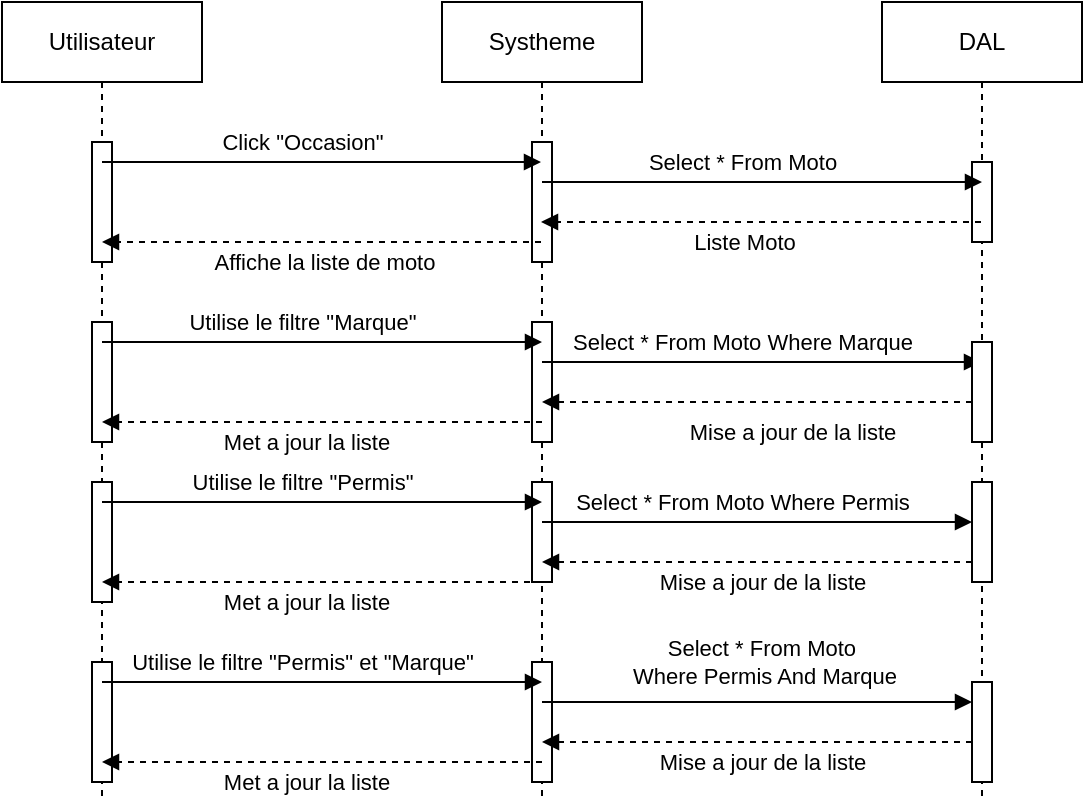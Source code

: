 <mxfile version="24.5.5" type="github">
  <diagram name="Page-1" id="DiLHvJeCMyA0wImpErv_">
    <mxGraphModel dx="1434" dy="820" grid="1" gridSize="10" guides="1" tooltips="1" connect="1" arrows="1" fold="1" page="1" pageScale="1" pageWidth="827" pageHeight="1169" math="0" shadow="0">
      <root>
        <mxCell id="0" />
        <mxCell id="1" parent="0" />
        <mxCell id="_7qX7cvVcUHjCldmI5O1-1" value="Utilisateur" style="shape=umlLifeline;perimeter=lifelinePerimeter;whiteSpace=wrap;html=1;container=1;dropTarget=0;collapsible=0;recursiveResize=0;outlineConnect=0;portConstraint=eastwest;newEdgeStyle={&quot;edgeStyle&quot;:&quot;elbowEdgeStyle&quot;,&quot;elbow&quot;:&quot;vertical&quot;,&quot;curved&quot;:0,&quot;rounded&quot;:0};" vertex="1" parent="1">
          <mxGeometry x="100" y="80" width="100" height="400" as="geometry" />
        </mxCell>
        <mxCell id="_7qX7cvVcUHjCldmI5O1-14" value="" style="html=1;points=[[0,0,0,0,5],[0,1,0,0,-5],[1,0,0,0,5],[1,1,0,0,-5]];perimeter=orthogonalPerimeter;outlineConnect=0;targetShapes=umlLifeline;portConstraint=eastwest;newEdgeStyle={&quot;curved&quot;:0,&quot;rounded&quot;:0};" vertex="1" parent="_7qX7cvVcUHjCldmI5O1-1">
          <mxGeometry x="45" y="70" width="10" height="60" as="geometry" />
        </mxCell>
        <mxCell id="_7qX7cvVcUHjCldmI5O1-24" value="" style="html=1;points=[[0,0,0,0,5],[0,1,0,0,-5],[1,0,0,0,5],[1,1,0,0,-5]];perimeter=orthogonalPerimeter;outlineConnect=0;targetShapes=umlLifeline;portConstraint=eastwest;newEdgeStyle={&quot;curved&quot;:0,&quot;rounded&quot;:0};" vertex="1" parent="_7qX7cvVcUHjCldmI5O1-1">
          <mxGeometry x="45" y="160" width="10" height="60" as="geometry" />
        </mxCell>
        <mxCell id="_7qX7cvVcUHjCldmI5O1-40" value="" style="html=1;points=[[0,0,0,0,5],[0,1,0,0,-5],[1,0,0,0,5],[1,1,0,0,-5]];perimeter=orthogonalPerimeter;outlineConnect=0;targetShapes=umlLifeline;portConstraint=eastwest;newEdgeStyle={&quot;curved&quot;:0,&quot;rounded&quot;:0};" vertex="1" parent="_7qX7cvVcUHjCldmI5O1-1">
          <mxGeometry x="45" y="240" width="10" height="60" as="geometry" />
        </mxCell>
        <mxCell id="_7qX7cvVcUHjCldmI5O1-52" value="" style="html=1;points=[[0,0,0,0,5],[0,1,0,0,-5],[1,0,0,0,5],[1,1,0,0,-5]];perimeter=orthogonalPerimeter;outlineConnect=0;targetShapes=umlLifeline;portConstraint=eastwest;newEdgeStyle={&quot;curved&quot;:0,&quot;rounded&quot;:0};" vertex="1" parent="_7qX7cvVcUHjCldmI5O1-1">
          <mxGeometry x="45" y="330" width="10" height="60" as="geometry" />
        </mxCell>
        <mxCell id="_7qX7cvVcUHjCldmI5O1-2" value="Systheme" style="shape=umlLifeline;perimeter=lifelinePerimeter;whiteSpace=wrap;html=1;container=1;dropTarget=0;collapsible=0;recursiveResize=0;outlineConnect=0;portConstraint=eastwest;newEdgeStyle={&quot;edgeStyle&quot;:&quot;elbowEdgeStyle&quot;,&quot;elbow&quot;:&quot;vertical&quot;,&quot;curved&quot;:0,&quot;rounded&quot;:0};" vertex="1" parent="1">
          <mxGeometry x="320" y="80" width="100" height="400" as="geometry" />
        </mxCell>
        <mxCell id="_7qX7cvVcUHjCldmI5O1-12" value="" style="html=1;points=[[0,0,0,0,5],[0,1,0,0,-5],[1,0,0,0,5],[1,1,0,0,-5]];perimeter=orthogonalPerimeter;outlineConnect=0;targetShapes=umlLifeline;portConstraint=eastwest;newEdgeStyle={&quot;curved&quot;:0,&quot;rounded&quot;:0};" vertex="1" parent="_7qX7cvVcUHjCldmI5O1-2">
          <mxGeometry x="45" y="70" width="10" height="60" as="geometry" />
        </mxCell>
        <mxCell id="_7qX7cvVcUHjCldmI5O1-25" value="" style="html=1;points=[[0,0,0,0,5],[0,1,0,0,-5],[1,0,0,0,5],[1,1,0,0,-5]];perimeter=orthogonalPerimeter;outlineConnect=0;targetShapes=umlLifeline;portConstraint=eastwest;newEdgeStyle={&quot;curved&quot;:0,&quot;rounded&quot;:0};" vertex="1" parent="_7qX7cvVcUHjCldmI5O1-2">
          <mxGeometry x="45" y="160" width="10" height="60" as="geometry" />
        </mxCell>
        <mxCell id="_7qX7cvVcUHjCldmI5O1-39" value="" style="html=1;points=[[0,0,0,0,5],[0,1,0,0,-5],[1,0,0,0,5],[1,1,0,0,-5]];perimeter=orthogonalPerimeter;outlineConnect=0;targetShapes=umlLifeline;portConstraint=eastwest;newEdgeStyle={&quot;curved&quot;:0,&quot;rounded&quot;:0};" vertex="1" parent="_7qX7cvVcUHjCldmI5O1-2">
          <mxGeometry x="45" y="240" width="10" height="50" as="geometry" />
        </mxCell>
        <mxCell id="_7qX7cvVcUHjCldmI5O1-51" value="" style="html=1;points=[[0,0,0,0,5],[0,1,0,0,-5],[1,0,0,0,5],[1,1,0,0,-5]];perimeter=orthogonalPerimeter;outlineConnect=0;targetShapes=umlLifeline;portConstraint=eastwest;newEdgeStyle={&quot;curved&quot;:0,&quot;rounded&quot;:0};" vertex="1" parent="_7qX7cvVcUHjCldmI5O1-2">
          <mxGeometry x="45" y="330" width="10" height="60" as="geometry" />
        </mxCell>
        <mxCell id="_7qX7cvVcUHjCldmI5O1-3" value="DAL" style="shape=umlLifeline;perimeter=lifelinePerimeter;whiteSpace=wrap;html=1;container=1;dropTarget=0;collapsible=0;recursiveResize=0;outlineConnect=0;portConstraint=eastwest;newEdgeStyle={&quot;edgeStyle&quot;:&quot;elbowEdgeStyle&quot;,&quot;elbow&quot;:&quot;vertical&quot;,&quot;curved&quot;:0,&quot;rounded&quot;:0};" vertex="1" parent="1">
          <mxGeometry x="540" y="80" width="100" height="400" as="geometry" />
        </mxCell>
        <mxCell id="_7qX7cvVcUHjCldmI5O1-13" value="" style="html=1;points=[[0,0,0,0,5],[0,1,0,0,-5],[1,0,0,0,5],[1,1,0,0,-5]];perimeter=orthogonalPerimeter;outlineConnect=0;targetShapes=umlLifeline;portConstraint=eastwest;newEdgeStyle={&quot;curved&quot;:0,&quot;rounded&quot;:0};" vertex="1" parent="_7qX7cvVcUHjCldmI5O1-3">
          <mxGeometry x="45" y="80" width="10" height="40" as="geometry" />
        </mxCell>
        <mxCell id="_7qX7cvVcUHjCldmI5O1-50" value="" style="html=1;points=[[0,0,0,0,5],[0,1,0,0,-5],[1,0,0,0,5],[1,1,0,0,-5]];perimeter=orthogonalPerimeter;outlineConnect=0;targetShapes=umlLifeline;portConstraint=eastwest;newEdgeStyle={&quot;curved&quot;:0,&quot;rounded&quot;:0};" vertex="1" parent="_7qX7cvVcUHjCldmI5O1-3">
          <mxGeometry x="45" y="340" width="10" height="50" as="geometry" />
        </mxCell>
        <mxCell id="_7qX7cvVcUHjCldmI5O1-4" value="" style="html=1;verticalAlign=bottom;labelBackgroundColor=none;endArrow=block;endFill=1;rounded=0;" edge="1" parent="1" target="_7qX7cvVcUHjCldmI5O1-2">
          <mxGeometry width="160" relative="1" as="geometry">
            <mxPoint x="150" y="160" as="sourcePoint" />
            <mxPoint x="310" y="160" as="targetPoint" />
          </mxGeometry>
        </mxCell>
        <mxCell id="_7qX7cvVcUHjCldmI5O1-5" value="Click &quot;Occasion&quot;" style="edgeLabel;html=1;align=center;verticalAlign=middle;resizable=0;points=[];" vertex="1" connectable="0" parent="_7qX7cvVcUHjCldmI5O1-4">
          <mxGeometry x="-0.772" y="-2" relative="1" as="geometry">
            <mxPoint x="75" y="-12" as="offset" />
          </mxGeometry>
        </mxCell>
        <mxCell id="_7qX7cvVcUHjCldmI5O1-6" value="" style="html=1;verticalAlign=bottom;labelBackgroundColor=none;endArrow=block;endFill=1;rounded=0;" edge="1" parent="1">
          <mxGeometry width="160" relative="1" as="geometry">
            <mxPoint x="370" y="170" as="sourcePoint" />
            <mxPoint x="590" y="170" as="targetPoint" />
          </mxGeometry>
        </mxCell>
        <mxCell id="_7qX7cvVcUHjCldmI5O1-7" value="Select * From Moto" style="edgeLabel;html=1;align=center;verticalAlign=middle;resizable=0;points=[];" vertex="1" connectable="0" parent="_7qX7cvVcUHjCldmI5O1-6">
          <mxGeometry x="-0.772" y="-2" relative="1" as="geometry">
            <mxPoint x="75" y="-12" as="offset" />
          </mxGeometry>
        </mxCell>
        <mxCell id="_7qX7cvVcUHjCldmI5O1-8" value="" style="html=1;verticalAlign=bottom;labelBackgroundColor=none;endArrow=block;endFill=1;rounded=0;dashed=1;" edge="1" parent="1">
          <mxGeometry width="160" relative="1" as="geometry">
            <mxPoint x="589.5" y="190" as="sourcePoint" />
            <mxPoint x="369.5" y="190" as="targetPoint" />
          </mxGeometry>
        </mxCell>
        <mxCell id="_7qX7cvVcUHjCldmI5O1-9" value="Liste Moto" style="edgeLabel;html=1;align=center;verticalAlign=middle;resizable=0;points=[];" vertex="1" connectable="0" parent="_7qX7cvVcUHjCldmI5O1-8">
          <mxGeometry x="-0.772" y="-2" relative="1" as="geometry">
            <mxPoint x="-94" y="12" as="offset" />
          </mxGeometry>
        </mxCell>
        <mxCell id="_7qX7cvVcUHjCldmI5O1-10" value="" style="html=1;verticalAlign=bottom;labelBackgroundColor=none;endArrow=block;endFill=1;rounded=0;dashed=1;" edge="1" parent="1" source="_7qX7cvVcUHjCldmI5O1-2" target="_7qX7cvVcUHjCldmI5O1-1">
          <mxGeometry width="160" relative="1" as="geometry">
            <mxPoint x="170" y="310" as="sourcePoint" />
            <mxPoint x="390" y="310" as="targetPoint" />
            <Array as="points">
              <mxPoint x="280" y="200" />
            </Array>
          </mxGeometry>
        </mxCell>
        <mxCell id="_7qX7cvVcUHjCldmI5O1-11" value="Affiche la liste de moto" style="edgeLabel;html=1;align=center;verticalAlign=middle;resizable=0;points=[];" vertex="1" connectable="0" parent="_7qX7cvVcUHjCldmI5O1-10">
          <mxGeometry x="-0.772" y="-2" relative="1" as="geometry">
            <mxPoint x="-84" y="12" as="offset" />
          </mxGeometry>
        </mxCell>
        <mxCell id="_7qX7cvVcUHjCldmI5O1-15" value="" style="html=1;verticalAlign=bottom;labelBackgroundColor=none;endArrow=block;endFill=1;rounded=0;" edge="1" parent="1">
          <mxGeometry width="160" relative="1" as="geometry">
            <mxPoint x="150" y="250" as="sourcePoint" />
            <mxPoint x="370" y="250" as="targetPoint" />
          </mxGeometry>
        </mxCell>
        <mxCell id="_7qX7cvVcUHjCldmI5O1-16" value="Utilise le filtre &quot;Marque&quot;" style="edgeLabel;html=1;align=center;verticalAlign=middle;resizable=0;points=[];" vertex="1" connectable="0" parent="_7qX7cvVcUHjCldmI5O1-15">
          <mxGeometry x="-0.772" y="-2" relative="1" as="geometry">
            <mxPoint x="75" y="-12" as="offset" />
          </mxGeometry>
        </mxCell>
        <mxCell id="_7qX7cvVcUHjCldmI5O1-17" value="" style="html=1;verticalAlign=bottom;labelBackgroundColor=none;endArrow=block;endFill=1;rounded=0;" edge="1" parent="1" target="_7qX7cvVcUHjCldmI5O1-3">
          <mxGeometry width="160" relative="1" as="geometry">
            <mxPoint x="370" y="260" as="sourcePoint" />
            <mxPoint x="590" y="260" as="targetPoint" />
          </mxGeometry>
        </mxCell>
        <mxCell id="_7qX7cvVcUHjCldmI5O1-18" value="Select * From Moto Where Marque" style="edgeLabel;html=1;align=center;verticalAlign=middle;resizable=0;points=[];" vertex="1" connectable="0" parent="_7qX7cvVcUHjCldmI5O1-17">
          <mxGeometry x="-0.772" y="-2" relative="1" as="geometry">
            <mxPoint x="75" y="-12" as="offset" />
          </mxGeometry>
        </mxCell>
        <mxCell id="_7qX7cvVcUHjCldmI5O1-19" value="" style="html=1;verticalAlign=bottom;labelBackgroundColor=none;endArrow=block;endFill=1;rounded=0;dashed=1;" edge="1" parent="1" source="_7qX7cvVcUHjCldmI5O1-26">
          <mxGeometry width="160" relative="1" as="geometry">
            <mxPoint x="590" y="280" as="sourcePoint" />
            <mxPoint x="370" y="280" as="targetPoint" />
          </mxGeometry>
        </mxCell>
        <mxCell id="_7qX7cvVcUHjCldmI5O1-22" value="" style="html=1;verticalAlign=bottom;labelBackgroundColor=none;endArrow=block;endFill=1;rounded=0;dashed=1;" edge="1" parent="1">
          <mxGeometry width="160" relative="1" as="geometry">
            <mxPoint x="370" y="290" as="sourcePoint" />
            <mxPoint x="150" y="290" as="targetPoint" />
          </mxGeometry>
        </mxCell>
        <mxCell id="_7qX7cvVcUHjCldmI5O1-23" value="Met a jour la liste" style="edgeLabel;html=1;align=center;verticalAlign=middle;resizable=0;points=[];" vertex="1" connectable="0" parent="_7qX7cvVcUHjCldmI5O1-22">
          <mxGeometry x="-0.772" y="-2" relative="1" as="geometry">
            <mxPoint x="-93" y="12" as="offset" />
          </mxGeometry>
        </mxCell>
        <mxCell id="_7qX7cvVcUHjCldmI5O1-27" value="" style="html=1;verticalAlign=bottom;labelBackgroundColor=none;endArrow=block;endFill=1;rounded=0;dashed=1;" edge="1" parent="1" target="_7qX7cvVcUHjCldmI5O1-26">
          <mxGeometry width="160" relative="1" as="geometry">
            <mxPoint x="590" y="280" as="sourcePoint" />
            <mxPoint x="370" y="280" as="targetPoint" />
          </mxGeometry>
        </mxCell>
        <mxCell id="_7qX7cvVcUHjCldmI5O1-28" value="Mise a jour de la liste" style="edgeLabel;html=1;align=center;verticalAlign=middle;resizable=0;points=[];" vertex="1" connectable="0" parent="_7qX7cvVcUHjCldmI5O1-27">
          <mxGeometry x="-0.772" y="-2" relative="1" as="geometry">
            <mxPoint x="-93" y="12" as="offset" />
          </mxGeometry>
        </mxCell>
        <mxCell id="_7qX7cvVcUHjCldmI5O1-26" value="" style="html=1;points=[[0,0,0,0,5],[0,1,0,0,-5],[1,0,0,0,5],[1,1,0,0,-5]];perimeter=orthogonalPerimeter;outlineConnect=0;targetShapes=umlLifeline;portConstraint=eastwest;newEdgeStyle={&quot;curved&quot;:0,&quot;rounded&quot;:0};" vertex="1" parent="1">
          <mxGeometry x="585" y="250" width="10" height="50" as="geometry" />
        </mxCell>
        <mxCell id="_7qX7cvVcUHjCldmI5O1-29" value="" style="html=1;verticalAlign=bottom;labelBackgroundColor=none;endArrow=block;endFill=1;rounded=0;" edge="1" parent="1">
          <mxGeometry width="160" relative="1" as="geometry">
            <mxPoint x="150" y="330" as="sourcePoint" />
            <mxPoint x="370" y="330" as="targetPoint" />
          </mxGeometry>
        </mxCell>
        <mxCell id="_7qX7cvVcUHjCldmI5O1-30" value="Utilise le filtre &quot;Permis&quot;" style="edgeLabel;html=1;align=center;verticalAlign=middle;resizable=0;points=[];" vertex="1" connectable="0" parent="_7qX7cvVcUHjCldmI5O1-29">
          <mxGeometry x="-0.772" y="-2" relative="1" as="geometry">
            <mxPoint x="75" y="-12" as="offset" />
          </mxGeometry>
        </mxCell>
        <mxCell id="_7qX7cvVcUHjCldmI5O1-31" value="" style="html=1;verticalAlign=bottom;labelBackgroundColor=none;endArrow=block;endFill=1;rounded=0;dashed=1;" edge="1" parent="1">
          <mxGeometry width="160" relative="1" as="geometry">
            <mxPoint x="370" y="370" as="sourcePoint" />
            <mxPoint x="150" y="370" as="targetPoint" />
          </mxGeometry>
        </mxCell>
        <mxCell id="_7qX7cvVcUHjCldmI5O1-32" value="Met a jour la liste" style="edgeLabel;html=1;align=center;verticalAlign=middle;resizable=0;points=[];" vertex="1" connectable="0" parent="_7qX7cvVcUHjCldmI5O1-31">
          <mxGeometry x="-0.772" y="-2" relative="1" as="geometry">
            <mxPoint x="-93" y="12" as="offset" />
          </mxGeometry>
        </mxCell>
        <mxCell id="_7qX7cvVcUHjCldmI5O1-33" value="" style="html=1;verticalAlign=bottom;labelBackgroundColor=none;endArrow=block;endFill=1;rounded=0;" edge="1" parent="1" source="_7qX7cvVcUHjCldmI5O1-36">
          <mxGeometry width="160" relative="1" as="geometry">
            <mxPoint x="370" y="340" as="sourcePoint" />
            <mxPoint x="590" y="340" as="targetPoint" />
          </mxGeometry>
        </mxCell>
        <mxCell id="_7qX7cvVcUHjCldmI5O1-35" value="" style="html=1;verticalAlign=bottom;labelBackgroundColor=none;endArrow=block;endFill=1;rounded=0;dashed=1;" edge="1" parent="1">
          <mxGeometry width="160" relative="1" as="geometry">
            <mxPoint x="585" y="360" as="sourcePoint" />
            <mxPoint x="370" y="360" as="targetPoint" />
          </mxGeometry>
        </mxCell>
        <mxCell id="_7qX7cvVcUHjCldmI5O1-37" value="" style="html=1;verticalAlign=bottom;labelBackgroundColor=none;endArrow=block;endFill=1;rounded=0;" edge="1" parent="1" target="_7qX7cvVcUHjCldmI5O1-36">
          <mxGeometry width="160" relative="1" as="geometry">
            <mxPoint x="370" y="340" as="sourcePoint" />
            <mxPoint x="590" y="340" as="targetPoint" />
          </mxGeometry>
        </mxCell>
        <mxCell id="_7qX7cvVcUHjCldmI5O1-38" value="Select * From Moto Where Permis" style="edgeLabel;html=1;align=center;verticalAlign=middle;resizable=0;points=[];" vertex="1" connectable="0" parent="_7qX7cvVcUHjCldmI5O1-37">
          <mxGeometry x="-0.772" y="-2" relative="1" as="geometry">
            <mxPoint x="75" y="-12" as="offset" />
          </mxGeometry>
        </mxCell>
        <mxCell id="_7qX7cvVcUHjCldmI5O1-36" value="" style="html=1;points=[[0,0,0,0,5],[0,1,0,0,-5],[1,0,0,0,5],[1,1,0,0,-5]];perimeter=orthogonalPerimeter;outlineConnect=0;targetShapes=umlLifeline;portConstraint=eastwest;newEdgeStyle={&quot;curved&quot;:0,&quot;rounded&quot;:0};" vertex="1" parent="1">
          <mxGeometry x="585" y="320" width="10" height="50" as="geometry" />
        </mxCell>
        <mxCell id="_7qX7cvVcUHjCldmI5O1-41" value="" style="html=1;verticalAlign=bottom;labelBackgroundColor=none;endArrow=block;endFill=1;rounded=0;" edge="1" parent="1">
          <mxGeometry width="160" relative="1" as="geometry">
            <mxPoint x="150" y="420" as="sourcePoint" />
            <mxPoint x="370" y="420" as="targetPoint" />
          </mxGeometry>
        </mxCell>
        <mxCell id="_7qX7cvVcUHjCldmI5O1-42" value="Utilise le filtre &quot;Permis&quot; et &quot;Marque&quot;" style="edgeLabel;html=1;align=center;verticalAlign=middle;resizable=0;points=[];" vertex="1" connectable="0" parent="_7qX7cvVcUHjCldmI5O1-41">
          <mxGeometry x="-0.772" y="-2" relative="1" as="geometry">
            <mxPoint x="75" y="-12" as="offset" />
          </mxGeometry>
        </mxCell>
        <mxCell id="_7qX7cvVcUHjCldmI5O1-43" value="" style="html=1;verticalAlign=bottom;labelBackgroundColor=none;endArrow=block;endFill=1;rounded=0;dashed=1;" edge="1" parent="1">
          <mxGeometry width="160" relative="1" as="geometry">
            <mxPoint x="370" y="460" as="sourcePoint" />
            <mxPoint x="150" y="460" as="targetPoint" />
          </mxGeometry>
        </mxCell>
        <mxCell id="_7qX7cvVcUHjCldmI5O1-44" value="Met a jour la liste" style="edgeLabel;html=1;align=center;verticalAlign=middle;resizable=0;points=[];" vertex="1" connectable="0" parent="_7qX7cvVcUHjCldmI5O1-43">
          <mxGeometry x="-0.772" y="-2" relative="1" as="geometry">
            <mxPoint x="-93" y="12" as="offset" />
          </mxGeometry>
        </mxCell>
        <mxCell id="_7qX7cvVcUHjCldmI5O1-45" value="" style="html=1;verticalAlign=bottom;labelBackgroundColor=none;endArrow=block;endFill=1;rounded=0;" edge="1" parent="1">
          <mxGeometry width="160" relative="1" as="geometry">
            <mxPoint x="370" y="430" as="sourcePoint" />
            <mxPoint x="585" y="430" as="targetPoint" />
          </mxGeometry>
        </mxCell>
        <mxCell id="_7qX7cvVcUHjCldmI5O1-46" value="Select * From Moto&amp;nbsp;&lt;div&gt;Where Permis And Marque&lt;/div&gt;" style="edgeLabel;html=1;align=center;verticalAlign=middle;resizable=0;points=[];" vertex="1" connectable="0" parent="_7qX7cvVcUHjCldmI5O1-45">
          <mxGeometry x="-0.772" y="-2" relative="1" as="geometry">
            <mxPoint x="86" y="-22" as="offset" />
          </mxGeometry>
        </mxCell>
        <mxCell id="_7qX7cvVcUHjCldmI5O1-47" value="" style="html=1;verticalAlign=bottom;labelBackgroundColor=none;endArrow=block;endFill=1;rounded=0;dashed=1;" edge="1" parent="1">
          <mxGeometry width="160" relative="1" as="geometry">
            <mxPoint x="585" y="450" as="sourcePoint" />
            <mxPoint x="370" y="450" as="targetPoint" />
          </mxGeometry>
        </mxCell>
        <mxCell id="_7qX7cvVcUHjCldmI5O1-48" value="Mise a jour de la liste" style="edgeLabel;html=1;align=center;verticalAlign=middle;resizable=0;points=[];" vertex="1" connectable="0" parent="1">
          <mxGeometry x="480" y="460" as="geometry" />
        </mxCell>
        <mxCell id="_7qX7cvVcUHjCldmI5O1-49" value="Mise a jour de la liste" style="edgeLabel;html=1;align=center;verticalAlign=middle;resizable=0;points=[];" vertex="1" connectable="0" parent="1">
          <mxGeometry x="480" y="370" as="geometry" />
        </mxCell>
      </root>
    </mxGraphModel>
  </diagram>
</mxfile>
